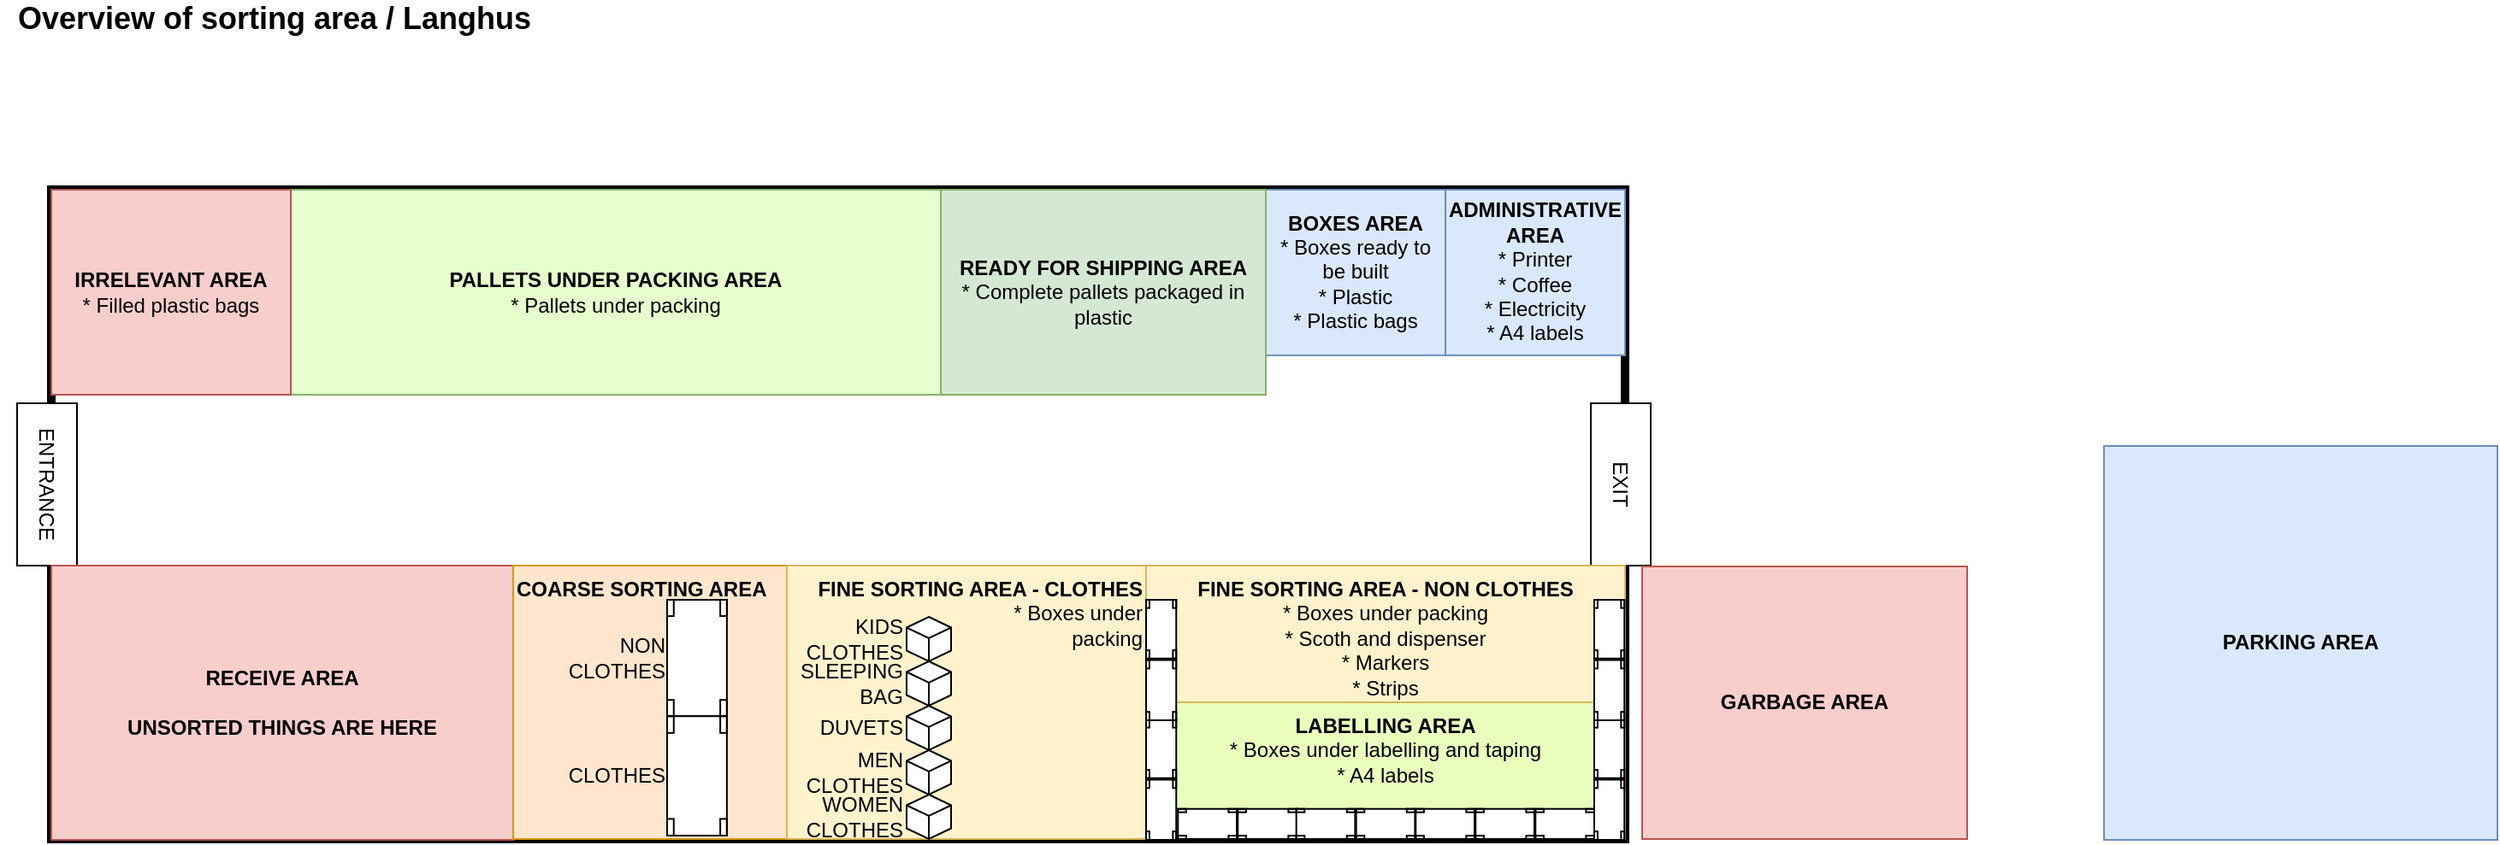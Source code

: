 <mxfile version="17.1.1" type="github" pages="2">
  <diagram name="Kart over teltet" id="2a216829-ef6e-dabb-86c1-c78162f3ba2b">
    <mxGraphModel dx="2066" dy="1074" grid="1" gridSize="10" guides="1" tooltips="1" connect="1" arrows="1" fold="1" page="1" pageScale="1" pageWidth="850" pageHeight="1100" background="none" math="0" shadow="0">
      <root>
        <mxCell id="0" />
        <mxCell id="1" parent="0" />
        <mxCell id="N_iRXGm_kxti0tgLThqO-1" value="" style="rounded=0;whiteSpace=wrap;html=1;strokeWidth=5;" vertex="1" parent="1">
          <mxGeometry x="60" y="180" width="920" height="380" as="geometry" />
        </mxCell>
        <mxCell id="N_iRXGm_kxti0tgLThqO-2" value="ENTRANCE" style="rounded=0;whiteSpace=wrap;html=1;direction=south;rotation=90;" vertex="1" parent="1">
          <mxGeometry x="10" y="335" width="95" height="35" as="geometry" />
        </mxCell>
        <mxCell id="N_iRXGm_kxti0tgLThqO-4" value="RECEIVE AREA&lt;br&gt;&lt;br&gt;UNSORTED THINGS ARE HERE" style="rounded=0;whiteSpace=wrap;html=1;fillColor=#f8cecc;strokeColor=#b85450;fontStyle=1" vertex="1" parent="1">
          <mxGeometry x="60" y="400" width="270" height="160.5" as="geometry" />
        </mxCell>
        <mxCell id="N_iRXGm_kxti0tgLThqO-21" value="LABELLING AREA&lt;br&gt;&lt;div&gt;&lt;span style=&quot;font-weight: normal&quot;&gt;* Boxes under labelling and taping&lt;/span&gt;&lt;/div&gt;&lt;div&gt;&lt;span style=&quot;font-weight: normal&quot;&gt;* A4 labels&lt;br&gt;&lt;/span&gt;&lt;/div&gt;" style="rounded=0;whiteSpace=wrap;html=1;fillColor=#EBFFBD;strokeColor=#d6b656;fontStyle=1;verticalAlign=top;" vertex="1" parent="1">
          <mxGeometry x="700" y="480" width="280" height="80" as="geometry" />
        </mxCell>
        <mxCell id="N_iRXGm_kxti0tgLThqO-3" value="EXIT" style="rounded=0;whiteSpace=wrap;html=1;direction=south;rotation=90;" vertex="1" parent="1">
          <mxGeometry x="930" y="335" width="95" height="35" as="geometry" />
        </mxCell>
        <mxCell id="N_iRXGm_kxti0tgLThqO-22" value="&lt;div&gt;COARSE SORTING AREA&lt;/div&gt;" style="rounded=0;whiteSpace=wrap;html=1;fillColor=#ffe6cc;strokeColor=#d79b00;verticalAlign=top;align=left;fontStyle=1" vertex="1" parent="1">
          <mxGeometry x="330" y="400" width="160" height="160" as="geometry" />
        </mxCell>
        <mxCell id="N_iRXGm_kxti0tgLThqO-23" value="&lt;div&gt;&lt;b&gt;ADMINISTRATIVE AREA&lt;/b&gt;&lt;/div&gt;&lt;div&gt;* Printer&lt;/div&gt;&lt;div&gt;* Coffee&lt;/div&gt;&lt;div&gt;* Electricity&lt;/div&gt;&lt;div&gt;* A4 labels&lt;br&gt;&lt;/div&gt;" style="rounded=0;whiteSpace=wrap;html=1;fillColor=#dae8fc;strokeColor=#6c8ebf;" vertex="1" parent="1">
          <mxGeometry x="875" y="180" width="105" height="96.92" as="geometry" />
        </mxCell>
        <mxCell id="N_iRXGm_kxti0tgLThqO-24" value="&lt;div&gt;&lt;b&gt;BOXES AREA&lt;/b&gt;&lt;br&gt;&lt;/div&gt;&lt;div&gt;* Boxes ready to be built&lt;/div&gt;&lt;div&gt;* Plastic&lt;/div&gt;&lt;div&gt;* Plastic bags&lt;br&gt;&lt;/div&gt;" style="rounded=0;whiteSpace=wrap;html=1;fillColor=#dae8fc;strokeColor=#6c8ebf;" vertex="1" parent="1">
          <mxGeometry x="770" y="180" width="105" height="96.92" as="geometry" />
        </mxCell>
        <mxCell id="N_iRXGm_kxti0tgLThqO-26" value="&lt;div&gt;READY FOR SHIPPING AREA&lt;/div&gt;&lt;div&gt;&lt;span style=&quot;font-weight: normal&quot;&gt;* Complete pallets packaged in plastic&lt;/span&gt;&lt;br&gt;&lt;/div&gt;" style="rounded=0;whiteSpace=wrap;html=1;fillColor=#d5e8d4;strokeColor=#82b366;fontStyle=1" vertex="1" parent="1">
          <mxGeometry x="580" y="180" width="190" height="120" as="geometry" />
        </mxCell>
        <mxCell id="N_iRXGm_kxti0tgLThqO-28" value="" style="group" vertex="1" connectable="0" parent="1">
          <mxGeometry x="420" y="420" width="34.94" height="138" as="geometry" />
        </mxCell>
        <mxCell id="N_iRXGm_kxti0tgLThqO-5" value="NON&lt;br&gt;CLOTHES" style="verticalLabelPosition=middle;html=1;verticalAlign=middle;align=right;shape=mxgraph.floorplan.table;rotation=0;labelPosition=left;" vertex="1" parent="N_iRXGm_kxti0tgLThqO-28">
          <mxGeometry width="34.94" height="68.127" as="geometry" />
        </mxCell>
        <mxCell id="N_iRXGm_kxti0tgLThqO-6" value="CLOTHES" style="verticalLabelPosition=middle;html=1;verticalAlign=middle;align=right;shape=mxgraph.floorplan.table;rotation=0;labelPosition=left;" vertex="1" parent="N_iRXGm_kxti0tgLThqO-28">
          <mxGeometry y="68.127" width="34.94" height="69.873" as="geometry" />
        </mxCell>
        <mxCell id="N_iRXGm_kxti0tgLThqO-29" value="PALLETS UNDER PACKING AREA&lt;br&gt;&lt;span style=&quot;font-weight: normal&quot;&gt;* Pallets under &lt;/span&gt;&lt;span style=&quot;font-weight: normal&quot;&gt;packing&lt;/span&gt;" style="rounded=0;whiteSpace=wrap;html=1;fillColor=#E6FFCC;strokeColor=#82b366;fontStyle=1" vertex="1" parent="1">
          <mxGeometry x="200" y="180" width="380" height="120" as="geometry" />
        </mxCell>
        <mxCell id="N_iRXGm_kxti0tgLThqO-30" value="&lt;div&gt;IRRELEVANT AREA&lt;/div&gt;&lt;div&gt;&lt;span style=&quot;font-weight: normal&quot;&gt;* Filled plastic bags&lt;/span&gt;&lt;br&gt;&lt;/div&gt;" style="rounded=0;whiteSpace=wrap;html=1;fillColor=#f8cecc;strokeColor=#b85450;fontStyle=1" vertex="1" parent="1">
          <mxGeometry x="60" y="180" width="140" height="120" as="geometry" />
        </mxCell>
        <mxCell id="N_iRXGm_kxti0tgLThqO-33" value="GARBAGE AREA" style="rounded=0;whiteSpace=wrap;html=1;fillColor=#f8cecc;strokeColor=#b85450;fontStyle=1" vertex="1" parent="1">
          <mxGeometry x="990" y="400.5" width="190" height="159.5" as="geometry" />
        </mxCell>
        <mxCell id="N_iRXGm_kxti0tgLThqO-35" value="FINE SORTING AREA - CLOTHES&lt;br&gt;&lt;div&gt;&lt;span style=&quot;font-weight: normal&quot;&gt;* Boxes under&lt;br&gt;packing&lt;br&gt;&lt;/span&gt;&lt;/div&gt;" style="rounded=0;whiteSpace=wrap;html=1;fillColor=#fff2cc;strokeColor=#d6b656;fontStyle=1;verticalAlign=top;align=right;" vertex="1" parent="1">
          <mxGeometry x="490" y="400" width="210" height="160" as="geometry" />
        </mxCell>
        <mxCell id="N_iRXGm_kxti0tgLThqO-27" value="" style="group" vertex="1" connectable="0" parent="1">
          <mxGeometry x="560" y="430" width="26" height="130" as="geometry" />
        </mxCell>
        <mxCell id="N_iRXGm_kxti0tgLThqO-7" value="WOMEN CLOTHES" style="html=1;whiteSpace=wrap;shape=isoCube2;backgroundOutline=1;isoAngle=15;labelPosition=left;verticalLabelPosition=middle;align=right;verticalAlign=middle;" vertex="1" parent="N_iRXGm_kxti0tgLThqO-27">
          <mxGeometry y="104" width="26" height="26" as="geometry" />
        </mxCell>
        <mxCell id="N_iRXGm_kxti0tgLThqO-8" value="MEN&lt;br&gt;CLOTHES" style="html=1;whiteSpace=wrap;shape=isoCube2;backgroundOutline=1;isoAngle=15;labelPosition=left;verticalLabelPosition=middle;align=right;verticalAlign=middle;" vertex="1" parent="N_iRXGm_kxti0tgLThqO-27">
          <mxGeometry y="78" width="26" height="26" as="geometry" />
        </mxCell>
        <mxCell id="N_iRXGm_kxti0tgLThqO-9" value="DUVETS" style="html=1;whiteSpace=wrap;shape=isoCube2;backgroundOutline=1;isoAngle=15;labelPosition=left;verticalLabelPosition=middle;align=right;verticalAlign=middle;" vertex="1" parent="N_iRXGm_kxti0tgLThqO-27">
          <mxGeometry y="52" width="26" height="26" as="geometry" />
        </mxCell>
        <mxCell id="N_iRXGm_kxti0tgLThqO-10" value="SLEEPING BAG" style="html=1;whiteSpace=wrap;shape=isoCube2;backgroundOutline=1;isoAngle=15;labelPosition=left;verticalLabelPosition=middle;align=right;verticalAlign=middle;" vertex="1" parent="N_iRXGm_kxti0tgLThqO-27">
          <mxGeometry y="26" width="26" height="26" as="geometry" />
        </mxCell>
        <mxCell id="N_iRXGm_kxti0tgLThqO-11" value="&lt;div&gt;KIDS CLOTHES&lt;/div&gt;" style="html=1;whiteSpace=wrap;shape=isoCube2;backgroundOutline=1;isoAngle=15;align=right;labelPosition=left;verticalLabelPosition=middle;verticalAlign=middle;" vertex="1" parent="N_iRXGm_kxti0tgLThqO-27">
          <mxGeometry width="26" height="26" as="geometry" />
        </mxCell>
        <mxCell id="N_iRXGm_kxti0tgLThqO-36" value="&lt;div&gt;FINE SORTING AREA - NON CLOTHES&lt;br&gt;&lt;/div&gt;&lt;div&gt;&lt;span style=&quot;font-weight: normal&quot;&gt;* Boxes under &lt;/span&gt;&lt;span style=&quot;font-weight: normal&quot;&gt;packing&lt;/span&gt;&lt;span style=&quot;font-weight: normal&quot;&gt;&lt;/span&gt;&lt;/div&gt;&lt;div&gt;&lt;div&gt;&lt;span style=&quot;font-weight: normal&quot;&gt;* Scoth and dispenser&lt;/span&gt;&lt;/div&gt;&lt;div&gt;&lt;span style=&quot;font-weight: normal&quot;&gt;* Markers&lt;/span&gt;&lt;/div&gt;&lt;span style=&quot;font-weight: normal&quot;&gt;* Strips&lt;/span&gt;&lt;span style=&quot;font-weight: normal&quot;&gt;&lt;/span&gt;&lt;/div&gt;" style="rounded=0;whiteSpace=wrap;html=1;fillColor=#fff2cc;strokeColor=#d6b656;fontStyle=1;verticalAlign=top;align=center;" vertex="1" parent="1">
          <mxGeometry x="700" y="400" width="280" height="80" as="geometry" />
        </mxCell>
        <mxCell id="N_iRXGm_kxti0tgLThqO-37" value="" style="group" vertex="1" connectable="0" parent="1">
          <mxGeometry x="700" y="490" width="17.63" height="70.5" as="geometry" />
        </mxCell>
        <mxCell id="N_iRXGm_kxti0tgLThqO-15" value="" style="verticalLabelPosition=middle;html=1;verticalAlign=middle;align=right;shape=mxgraph.floorplan.table;rotation=0;labelPosition=left;" vertex="1" parent="N_iRXGm_kxti0tgLThqO-37">
          <mxGeometry y="35.25" width="17.63" height="35.25" as="geometry" />
        </mxCell>
        <mxCell id="N_iRXGm_kxti0tgLThqO-14" value="" style="verticalLabelPosition=middle;html=1;verticalAlign=middle;align=right;shape=mxgraph.floorplan.table;rotation=0;labelPosition=left;" vertex="1" parent="N_iRXGm_kxti0tgLThqO-37">
          <mxGeometry width="17.63" height="34.369" as="geometry" />
        </mxCell>
        <mxCell id="N_iRXGm_kxti0tgLThqO-38" value="" style="group" vertex="1" connectable="0" parent="1">
          <mxGeometry x="700" y="420" width="17.63" height="70.5" as="geometry" />
        </mxCell>
        <mxCell id="N_iRXGm_kxti0tgLThqO-39" value="" style="verticalLabelPosition=middle;html=1;verticalAlign=middle;align=right;shape=mxgraph.floorplan.table;rotation=0;labelPosition=left;" vertex="1" parent="N_iRXGm_kxti0tgLThqO-38">
          <mxGeometry y="35.25" width="17.63" height="35.25" as="geometry" />
        </mxCell>
        <mxCell id="N_iRXGm_kxti0tgLThqO-40" value="" style="verticalLabelPosition=middle;html=1;verticalAlign=middle;align=right;shape=mxgraph.floorplan.table;rotation=0;labelPosition=left;" vertex="1" parent="N_iRXGm_kxti0tgLThqO-38">
          <mxGeometry width="17.63" height="34.369" as="geometry" />
        </mxCell>
        <mxCell id="N_iRXGm_kxti0tgLThqO-41" value="" style="group" vertex="1" connectable="0" parent="1">
          <mxGeometry x="962" y="490" width="17.63" height="70.5" as="geometry" />
        </mxCell>
        <mxCell id="N_iRXGm_kxti0tgLThqO-42" value="" style="verticalLabelPosition=middle;html=1;verticalAlign=middle;align=right;shape=mxgraph.floorplan.table;rotation=0;labelPosition=left;" vertex="1" parent="N_iRXGm_kxti0tgLThqO-41">
          <mxGeometry y="35.25" width="17.63" height="35.25" as="geometry" />
        </mxCell>
        <mxCell id="N_iRXGm_kxti0tgLThqO-43" value="" style="verticalLabelPosition=middle;html=1;verticalAlign=middle;align=right;shape=mxgraph.floorplan.table;rotation=0;labelPosition=left;" vertex="1" parent="N_iRXGm_kxti0tgLThqO-41">
          <mxGeometry width="17.63" height="34.369" as="geometry" />
        </mxCell>
        <mxCell id="N_iRXGm_kxti0tgLThqO-44" value="" style="group" vertex="1" connectable="0" parent="1">
          <mxGeometry x="962" y="420" width="17.63" height="70.5" as="geometry" />
        </mxCell>
        <mxCell id="N_iRXGm_kxti0tgLThqO-45" value="" style="verticalLabelPosition=middle;html=1;verticalAlign=middle;align=right;shape=mxgraph.floorplan.table;rotation=0;labelPosition=left;" vertex="1" parent="N_iRXGm_kxti0tgLThqO-44">
          <mxGeometry y="35.25" width="17.63" height="35.25" as="geometry" />
        </mxCell>
        <mxCell id="N_iRXGm_kxti0tgLThqO-46" value="" style="verticalLabelPosition=middle;html=1;verticalAlign=middle;align=right;shape=mxgraph.floorplan.table;rotation=0;labelPosition=left;" vertex="1" parent="N_iRXGm_kxti0tgLThqO-44">
          <mxGeometry width="17.63" height="34.369" as="geometry" />
        </mxCell>
        <mxCell id="N_iRXGm_kxti0tgLThqO-56" value="" style="verticalLabelPosition=middle;html=1;verticalAlign=middle;align=right;shape=mxgraph.floorplan.table;rotation=90;labelPosition=left;" vertex="1" parent="1">
          <mxGeometry x="727" y="534" width="17.63" height="34.369" as="geometry" />
        </mxCell>
        <mxCell id="N_iRXGm_kxti0tgLThqO-57" value="" style="verticalLabelPosition=middle;html=1;verticalAlign=middle;align=right;shape=mxgraph.floorplan.table;rotation=90;labelPosition=left;" vertex="1" parent="1">
          <mxGeometry x="762" y="534" width="17.63" height="34.369" as="geometry" />
        </mxCell>
        <mxCell id="N_iRXGm_kxti0tgLThqO-58" value="" style="verticalLabelPosition=middle;html=1;verticalAlign=middle;align=right;shape=mxgraph.floorplan.table;rotation=90;labelPosition=left;" vertex="1" parent="1">
          <mxGeometry x="796.19" y="534" width="17.63" height="34.369" as="geometry" />
        </mxCell>
        <mxCell id="N_iRXGm_kxti0tgLThqO-59" value="" style="verticalLabelPosition=middle;html=1;verticalAlign=middle;align=right;shape=mxgraph.floorplan.table;rotation=90;labelPosition=left;" vertex="1" parent="1">
          <mxGeometry x="831.19" y="534" width="17.63" height="34.369" as="geometry" />
        </mxCell>
        <mxCell id="N_iRXGm_kxti0tgLThqO-60" value="" style="verticalLabelPosition=middle;html=1;verticalAlign=middle;align=right;shape=mxgraph.floorplan.table;rotation=90;labelPosition=left;" vertex="1" parent="1">
          <mxGeometry x="866" y="534" width="17.63" height="34.369" as="geometry" />
        </mxCell>
        <mxCell id="N_iRXGm_kxti0tgLThqO-61" value="" style="verticalLabelPosition=middle;html=1;verticalAlign=middle;align=right;shape=mxgraph.floorplan.table;rotation=90;labelPosition=left;" vertex="1" parent="1">
          <mxGeometry x="901" y="534" width="17.63" height="34.369" as="geometry" />
        </mxCell>
        <mxCell id="N_iRXGm_kxti0tgLThqO-62" value="" style="verticalLabelPosition=middle;html=1;verticalAlign=middle;align=right;shape=mxgraph.floorplan.table;rotation=90;labelPosition=left;" vertex="1" parent="1">
          <mxGeometry x="936" y="534" width="17.63" height="34.369" as="geometry" />
        </mxCell>
        <mxCell id="DH6IJuS5DG9APg5aSCpY-1" value="&lt;font style=&quot;font-size: 18px&quot;&gt;&lt;b&gt;Overview of sorting area / Langhus&lt;br&gt;&lt;/b&gt;&lt;/font&gt;" style="text;html=1;align=center;verticalAlign=middle;resizable=0;points=[];autosize=1;strokeColor=none;fillColor=none;" vertex="1" parent="1">
          <mxGeometry x="30" y="70" width="320" height="20" as="geometry" />
        </mxCell>
        <mxCell id="DH6IJuS5DG9APg5aSCpY-2" value="&lt;b&gt;PARKING AREA&lt;br&gt;&lt;/b&gt;" style="rounded=0;whiteSpace=wrap;html=1;fillColor=#dae8fc;strokeColor=#6c8ebf;" vertex="1" parent="1">
          <mxGeometry x="1260" y="330" width="230" height="230.5" as="geometry" />
        </mxCell>
      </root>
    </mxGraphModel>
  </diagram>
  <diagram id="q6LKS6IOpYa2KwZOQCaB" name="Prosesser">
    <mxGraphModel dx="2066" dy="1074" grid="1" gridSize="10" guides="1" tooltips="1" connect="1" arrows="1" fold="1" page="1" pageScale="1" pageWidth="827" pageHeight="1169" math="0" shadow="0">
      <root>
        <mxCell id="mhh4Un1ai-kPOHShKbEI-0" />
        <mxCell id="mhh4Un1ai-kPOHShKbEI-1" parent="mhh4Un1ai-kPOHShKbEI-0" />
        <mxCell id="d27aGDFFhklH2CD-lEhn-22" value="Recieving material" style="rounded=0;whiteSpace=wrap;html=1;fontSize=18;strokeWidth=1;fillColor=none;verticalAlign=top;align=left;fontStyle=1" vertex="1" parent="mhh4Un1ai-kPOHShKbEI-1">
          <mxGeometry x="50" y="160" width="670" height="330" as="geometry" />
        </mxCell>
        <mxCell id="mhh4Un1ai-kPOHShKbEI-2" value="&lt;div align=&quot;left&quot;&gt;* Receiveing of material&lt;/div&gt;&lt;div align=&quot;left&quot;&gt;* Coarse sorting of clothes&lt;br&gt;&lt;/div&gt;&lt;div align=&quot;left&quot;&gt;* Fine sorting of clothes&lt;/div&gt;&lt;div align=&quot;left&quot;&gt;* Fine sorting of nonclothes&lt;/div&gt;&lt;div align=&quot;left&quot;&gt;* Labelling and finishing box&lt;/div&gt;&lt;div align=&quot;left&quot;&gt;* Finishing pallet&lt;/div&gt;" style="text;html=1;align=left;verticalAlign=middle;resizable=0;points=[];autosize=1;strokeColor=none;fillColor=none;" vertex="1" parent="mhh4Un1ai-kPOHShKbEI-1">
          <mxGeometry x="30" y="40" width="160" height="90" as="geometry" />
        </mxCell>
        <mxCell id="d27aGDFFhklH2CD-lEhn-26" value="" style="ellipse;whiteSpace=wrap;html=1;aspect=fixed;fontSize=12;strokeWidth=1;fillColor=#EBFFBD;" vertex="1" parent="mhh4Un1ai-kPOHShKbEI-1">
          <mxGeometry x="100" y="620" width="40" height="40" as="geometry" />
        </mxCell>
        <mxCell id="d27aGDFFhklH2CD-lEhn-37" value="" style="ellipse;whiteSpace=wrap;html=1;aspect=fixed;fontSize=12;strokeWidth=1;fillColor=#fad9d5;strokeColor=#ae4132;" vertex="1" parent="mhh4Un1ai-kPOHShKbEI-1">
          <mxGeometry x="650" y="620" width="40" height="40" as="geometry" />
        </mxCell>
        <mxCell id="d27aGDFFhklH2CD-lEhn-44" value="Coarse sorting of material" style="rounded=0;whiteSpace=wrap;html=1;fontSize=18;strokeWidth=1;fillColor=none;verticalAlign=top;align=left;fontStyle=1" vertex="1" parent="mhh4Un1ai-kPOHShKbEI-1">
          <mxGeometry x="50" y="500" width="670" height="330" as="geometry" />
        </mxCell>
        <mxCell id="d27aGDFFhklH2CD-lEhn-4" value="" style="ellipse;whiteSpace=wrap;html=1;aspect=fixed;fontSize=12;strokeWidth=1;fillColor=#EBFFBD;" vertex="1" parent="mhh4Un1ai-kPOHShKbEI-1">
          <mxGeometry x="100" y="280" width="40" height="40" as="geometry" />
        </mxCell>
        <mxCell id="d27aGDFFhklH2CD-lEhn-5" value="Is it bag clothes/shoes or non-clothes?" style="rounded=1;whiteSpace=wrap;html=1;fontSize=12;strokeWidth=1;" vertex="1" parent="mhh4Un1ai-kPOHShKbEI-1">
          <mxGeometry x="180" y="270" width="120" height="60" as="geometry" />
        </mxCell>
        <mxCell id="d27aGDFFhklH2CD-lEhn-6" style="edgeStyle=orthogonalEdgeStyle;rounded=0;orthogonalLoop=1;jettySize=auto;html=1;fontSize=12;" edge="1" parent="mhh4Un1ai-kPOHShKbEI-1" source="d27aGDFFhklH2CD-lEhn-4" target="d27aGDFFhklH2CD-lEhn-5">
          <mxGeometry relative="1" as="geometry" />
        </mxCell>
        <mxCell id="d27aGDFFhklH2CD-lEhn-7" value="Clothes?&lt;br&gt;Shoes?" style="rhombus;whiteSpace=wrap;html=1;fontSize=12;strokeWidth=1;" vertex="1" parent="mhh4Un1ai-kPOHShKbEI-1">
          <mxGeometry x="340" y="260" width="80" height="80" as="geometry" />
        </mxCell>
        <mxCell id="d27aGDFFhklH2CD-lEhn-8" style="edgeStyle=orthogonalEdgeStyle;rounded=0;orthogonalLoop=1;jettySize=auto;html=1;fontSize=12;" edge="1" parent="mhh4Un1ai-kPOHShKbEI-1" source="d27aGDFFhklH2CD-lEhn-5" target="d27aGDFFhklH2CD-lEhn-7">
          <mxGeometry relative="1" as="geometry" />
        </mxCell>
        <mxCell id="d27aGDFFhklH2CD-lEhn-9" value="Put to unsorted area" style="rounded=1;whiteSpace=wrap;html=1;fontSize=12;strokeWidth=1;" vertex="1" parent="mhh4Un1ai-kPOHShKbEI-1">
          <mxGeometry x="460" y="200" width="120" height="60" as="geometry" />
        </mxCell>
        <mxCell id="d27aGDFFhklH2CD-lEhn-11" style="edgeStyle=orthogonalEdgeStyle;rounded=0;orthogonalLoop=1;jettySize=auto;html=1;fontSize=12;" edge="1" parent="mhh4Un1ai-kPOHShKbEI-1" source="d27aGDFFhklH2CD-lEhn-7" target="d27aGDFFhklH2CD-lEhn-9">
          <mxGeometry relative="1" as="geometry" />
        </mxCell>
        <mxCell id="d27aGDFFhklH2CD-lEhn-16" value="Yes" style="edgeLabel;html=1;align=center;verticalAlign=middle;resizable=0;points=[];fontSize=12;" vertex="1" connectable="0" parent="d27aGDFFhklH2CD-lEhn-11">
          <mxGeometry x="-0.036" y="2" relative="1" as="geometry">
            <mxPoint as="offset" />
          </mxGeometry>
        </mxCell>
        <mxCell id="d27aGDFFhklH2CD-lEhn-10" value="Put to fine sorting non clothes area" style="rounded=1;whiteSpace=wrap;html=1;fontSize=12;strokeWidth=1;" vertex="1" parent="mhh4Un1ai-kPOHShKbEI-1">
          <mxGeometry x="460" y="340" width="120" height="60" as="geometry" />
        </mxCell>
        <mxCell id="d27aGDFFhklH2CD-lEhn-12" style="edgeStyle=orthogonalEdgeStyle;rounded=0;orthogonalLoop=1;jettySize=auto;html=1;fontSize=12;" edge="1" parent="mhh4Un1ai-kPOHShKbEI-1" source="d27aGDFFhklH2CD-lEhn-7" target="d27aGDFFhklH2CD-lEhn-10">
          <mxGeometry relative="1" as="geometry" />
        </mxCell>
        <mxCell id="d27aGDFFhklH2CD-lEhn-17" value="No" style="edgeLabel;html=1;align=center;verticalAlign=middle;resizable=0;points=[];fontSize=12;" vertex="1" connectable="0" parent="d27aGDFFhklH2CD-lEhn-12">
          <mxGeometry y="3" relative="1" as="geometry">
            <mxPoint as="offset" />
          </mxGeometry>
        </mxCell>
        <mxCell id="d27aGDFFhklH2CD-lEhn-13" value="" style="ellipse;whiteSpace=wrap;html=1;aspect=fixed;fontSize=12;strokeWidth=1;fillColor=#fad9d5;strokeColor=#ae4132;" vertex="1" parent="mhh4Un1ai-kPOHShKbEI-1">
          <mxGeometry x="650" y="280" width="40" height="40" as="geometry" />
        </mxCell>
        <mxCell id="d27aGDFFhklH2CD-lEhn-14" style="edgeStyle=orthogonalEdgeStyle;rounded=0;orthogonalLoop=1;jettySize=auto;html=1;fontSize=12;" edge="1" parent="mhh4Un1ai-kPOHShKbEI-1" source="d27aGDFFhklH2CD-lEhn-9" target="d27aGDFFhklH2CD-lEhn-13">
          <mxGeometry relative="1" as="geometry" />
        </mxCell>
        <mxCell id="d27aGDFFhklH2CD-lEhn-15" style="edgeStyle=orthogonalEdgeStyle;rounded=0;orthogonalLoop=1;jettySize=auto;html=1;entryX=0.5;entryY=1;entryDx=0;entryDy=0;fontSize=12;" edge="1" parent="mhh4Un1ai-kPOHShKbEI-1" source="d27aGDFFhklH2CD-lEhn-10" target="d27aGDFFhklH2CD-lEhn-13">
          <mxGeometry relative="1" as="geometry" />
        </mxCell>
        <mxCell id="d27aGDFFhklH2CD-lEhn-21" style="edgeStyle=orthogonalEdgeStyle;rounded=0;orthogonalLoop=1;jettySize=auto;html=1;fontSize=12;" edge="1" parent="mhh4Un1ai-kPOHShKbEI-1" source="d27aGDFFhklH2CD-lEhn-18" target="d27aGDFFhklH2CD-lEhn-5">
          <mxGeometry relative="1" as="geometry" />
        </mxCell>
        <mxCell id="d27aGDFFhklH2CD-lEhn-18" value="Split in clothes and non-clothes" style="rounded=1;whiteSpace=wrap;html=1;fontSize=12;strokeWidth=1;" vertex="1" parent="mhh4Un1ai-kPOHShKbEI-1">
          <mxGeometry x="320" y="410" width="120" height="60" as="geometry" />
        </mxCell>
        <mxCell id="d27aGDFFhklH2CD-lEhn-19" style="edgeStyle=orthogonalEdgeStyle;rounded=0;orthogonalLoop=1;jettySize=auto;html=1;fontSize=12;" edge="1" parent="mhh4Un1ai-kPOHShKbEI-1" source="d27aGDFFhklH2CD-lEhn-7" target="d27aGDFFhklH2CD-lEhn-18">
          <mxGeometry relative="1" as="geometry" />
        </mxCell>
        <mxCell id="d27aGDFFhklH2CD-lEhn-20" value="Both" style="edgeLabel;html=1;align=center;verticalAlign=middle;resizable=0;points=[];fontSize=12;" vertex="1" connectable="0" parent="d27aGDFFhklH2CD-lEhn-19">
          <mxGeometry x="-0.022" relative="1" as="geometry">
            <mxPoint as="offset" />
          </mxGeometry>
        </mxCell>
        <mxCell id="d27aGDFFhklH2CD-lEhn-46" style="edgeStyle=orthogonalEdgeStyle;rounded=0;orthogonalLoop=1;jettySize=auto;html=1;entryX=1;entryY=0.75;entryDx=0;entryDy=0;fontSize=10;endArrow=none;endFill=0;" edge="1" parent="mhh4Un1ai-kPOHShKbEI-1" source="d27aGDFFhklH2CD-lEhn-45" target="d27aGDFFhklH2CD-lEhn-10">
          <mxGeometry relative="1" as="geometry" />
        </mxCell>
        <mxCell id="d27aGDFFhklH2CD-lEhn-45" value="That would typically be food, hygiene, diapers et cetera" style="rounded=0;whiteSpace=wrap;html=1;fontSize=10;strokeWidth=1;fillColor=none;verticalAlign=top;align=left;fontStyle=0" vertex="1" parent="mhh4Un1ai-kPOHShKbEI-1">
          <mxGeometry x="550" y="420" width="110" height="60" as="geometry" />
        </mxCell>
      </root>
    </mxGraphModel>
  </diagram>
</mxfile>
